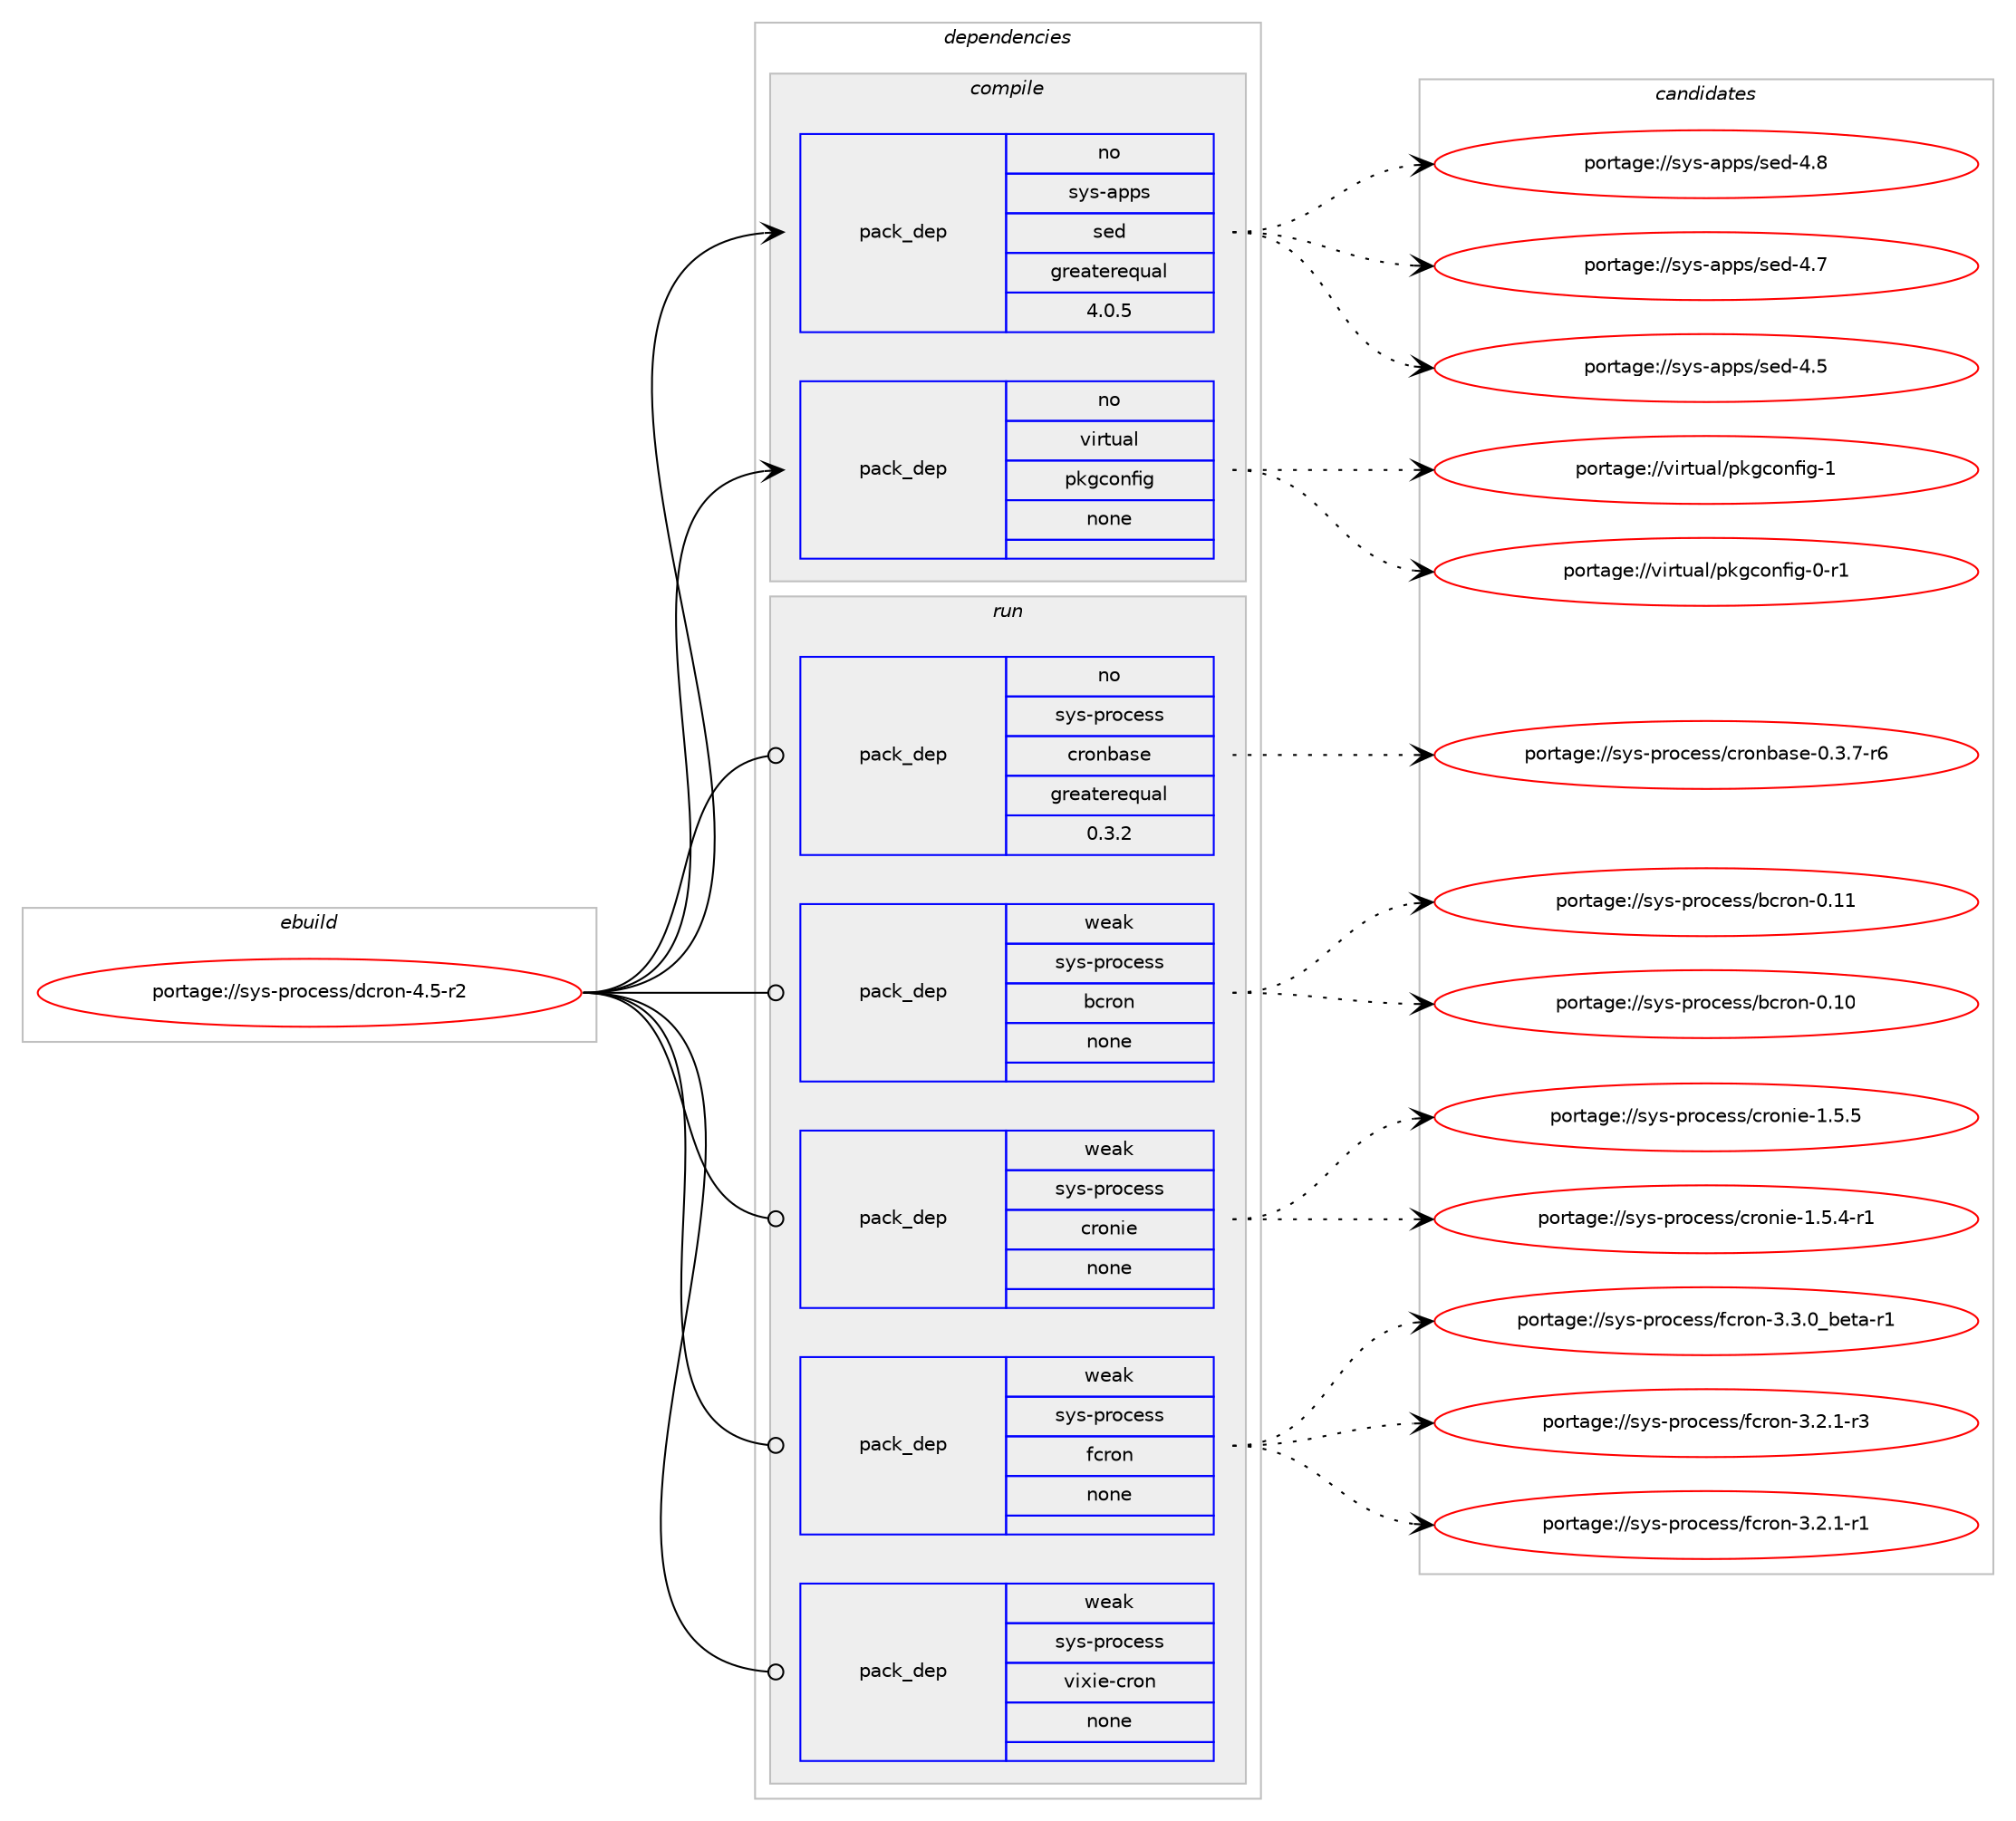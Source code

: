 digraph prolog {

# *************
# Graph options
# *************

newrank=true;
concentrate=true;
compound=true;
graph [rankdir=LR,fontname=Helvetica,fontsize=10,ranksep=1.5];#, ranksep=2.5, nodesep=0.2];
edge  [arrowhead=vee];
node  [fontname=Helvetica,fontsize=10];

# **********
# The ebuild
# **********

subgraph cluster_leftcol {
color=gray;
rank=same;
label=<<i>ebuild</i>>;
id [label="portage://sys-process/dcron-4.5-r2", color=red, width=4, href="../sys-process/dcron-4.5-r2.svg"];
}

# ****************
# The dependencies
# ****************

subgraph cluster_midcol {
color=gray;
label=<<i>dependencies</i>>;
subgraph cluster_compile {
fillcolor="#eeeeee";
style=filled;
label=<<i>compile</i>>;
subgraph pack17580 {
dependency21247 [label=<<TABLE BORDER="0" CELLBORDER="1" CELLSPACING="0" CELLPADDING="4" WIDTH="220"><TR><TD ROWSPAN="6" CELLPADDING="30">pack_dep</TD></TR><TR><TD WIDTH="110">no</TD></TR><TR><TD>sys-apps</TD></TR><TR><TD>sed</TD></TR><TR><TD>greaterequal</TD></TR><TR><TD>4.0.5</TD></TR></TABLE>>, shape=none, color=blue];
}
id:e -> dependency21247:w [weight=20,style="solid",arrowhead="vee"];
subgraph pack17581 {
dependency21248 [label=<<TABLE BORDER="0" CELLBORDER="1" CELLSPACING="0" CELLPADDING="4" WIDTH="220"><TR><TD ROWSPAN="6" CELLPADDING="30">pack_dep</TD></TR><TR><TD WIDTH="110">no</TD></TR><TR><TD>virtual</TD></TR><TR><TD>pkgconfig</TD></TR><TR><TD>none</TD></TR><TR><TD></TD></TR></TABLE>>, shape=none, color=blue];
}
id:e -> dependency21248:w [weight=20,style="solid",arrowhead="vee"];
}
subgraph cluster_compileandrun {
fillcolor="#eeeeee";
style=filled;
label=<<i>compile and run</i>>;
}
subgraph cluster_run {
fillcolor="#eeeeee";
style=filled;
label=<<i>run</i>>;
subgraph pack17582 {
dependency21249 [label=<<TABLE BORDER="0" CELLBORDER="1" CELLSPACING="0" CELLPADDING="4" WIDTH="220"><TR><TD ROWSPAN="6" CELLPADDING="30">pack_dep</TD></TR><TR><TD WIDTH="110">no</TD></TR><TR><TD>sys-process</TD></TR><TR><TD>cronbase</TD></TR><TR><TD>greaterequal</TD></TR><TR><TD>0.3.2</TD></TR></TABLE>>, shape=none, color=blue];
}
id:e -> dependency21249:w [weight=20,style="solid",arrowhead="odot"];
subgraph pack17583 {
dependency21250 [label=<<TABLE BORDER="0" CELLBORDER="1" CELLSPACING="0" CELLPADDING="4" WIDTH="220"><TR><TD ROWSPAN="6" CELLPADDING="30">pack_dep</TD></TR><TR><TD WIDTH="110">weak</TD></TR><TR><TD>sys-process</TD></TR><TR><TD>bcron</TD></TR><TR><TD>none</TD></TR><TR><TD></TD></TR></TABLE>>, shape=none, color=blue];
}
id:e -> dependency21250:w [weight=20,style="solid",arrowhead="odot"];
subgraph pack17584 {
dependency21251 [label=<<TABLE BORDER="0" CELLBORDER="1" CELLSPACING="0" CELLPADDING="4" WIDTH="220"><TR><TD ROWSPAN="6" CELLPADDING="30">pack_dep</TD></TR><TR><TD WIDTH="110">weak</TD></TR><TR><TD>sys-process</TD></TR><TR><TD>cronie</TD></TR><TR><TD>none</TD></TR><TR><TD></TD></TR></TABLE>>, shape=none, color=blue];
}
id:e -> dependency21251:w [weight=20,style="solid",arrowhead="odot"];
subgraph pack17585 {
dependency21252 [label=<<TABLE BORDER="0" CELLBORDER="1" CELLSPACING="0" CELLPADDING="4" WIDTH="220"><TR><TD ROWSPAN="6" CELLPADDING="30">pack_dep</TD></TR><TR><TD WIDTH="110">weak</TD></TR><TR><TD>sys-process</TD></TR><TR><TD>fcron</TD></TR><TR><TD>none</TD></TR><TR><TD></TD></TR></TABLE>>, shape=none, color=blue];
}
id:e -> dependency21252:w [weight=20,style="solid",arrowhead="odot"];
subgraph pack17586 {
dependency21253 [label=<<TABLE BORDER="0" CELLBORDER="1" CELLSPACING="0" CELLPADDING="4" WIDTH="220"><TR><TD ROWSPAN="6" CELLPADDING="30">pack_dep</TD></TR><TR><TD WIDTH="110">weak</TD></TR><TR><TD>sys-process</TD></TR><TR><TD>vixie-cron</TD></TR><TR><TD>none</TD></TR><TR><TD></TD></TR></TABLE>>, shape=none, color=blue];
}
id:e -> dependency21253:w [weight=20,style="solid",arrowhead="odot"];
}
}

# **************
# The candidates
# **************

subgraph cluster_choices {
rank=same;
color=gray;
label=<<i>candidates</i>>;

subgraph choice17580 {
color=black;
nodesep=1;
choice11512111545971121121154711510110045524656 [label="portage://sys-apps/sed-4.8", color=red, width=4,href="../sys-apps/sed-4.8.svg"];
choice11512111545971121121154711510110045524655 [label="portage://sys-apps/sed-4.7", color=red, width=4,href="../sys-apps/sed-4.7.svg"];
choice11512111545971121121154711510110045524653 [label="portage://sys-apps/sed-4.5", color=red, width=4,href="../sys-apps/sed-4.5.svg"];
dependency21247:e -> choice11512111545971121121154711510110045524656:w [style=dotted,weight="100"];
dependency21247:e -> choice11512111545971121121154711510110045524655:w [style=dotted,weight="100"];
dependency21247:e -> choice11512111545971121121154711510110045524653:w [style=dotted,weight="100"];
}
subgraph choice17581 {
color=black;
nodesep=1;
choice1181051141161179710847112107103991111101021051034549 [label="portage://virtual/pkgconfig-1", color=red, width=4,href="../virtual/pkgconfig-1.svg"];
choice11810511411611797108471121071039911111010210510345484511449 [label="portage://virtual/pkgconfig-0-r1", color=red, width=4,href="../virtual/pkgconfig-0-r1.svg"];
dependency21248:e -> choice1181051141161179710847112107103991111101021051034549:w [style=dotted,weight="100"];
dependency21248:e -> choice11810511411611797108471121071039911111010210510345484511449:w [style=dotted,weight="100"];
}
subgraph choice17582 {
color=black;
nodesep=1;
choice1151211154511211411199101115115479911411111098971151014548465146554511454 [label="portage://sys-process/cronbase-0.3.7-r6", color=red, width=4,href="../sys-process/cronbase-0.3.7-r6.svg"];
dependency21249:e -> choice1151211154511211411199101115115479911411111098971151014548465146554511454:w [style=dotted,weight="100"];
}
subgraph choice17583 {
color=black;
nodesep=1;
choice11512111545112114111991011151154798991141111104548464949 [label="portage://sys-process/bcron-0.11", color=red, width=4,href="../sys-process/bcron-0.11.svg"];
choice11512111545112114111991011151154798991141111104548464948 [label="portage://sys-process/bcron-0.10", color=red, width=4,href="../sys-process/bcron-0.10.svg"];
dependency21250:e -> choice11512111545112114111991011151154798991141111104548464949:w [style=dotted,weight="100"];
dependency21250:e -> choice11512111545112114111991011151154798991141111104548464948:w [style=dotted,weight="100"];
}
subgraph choice17584 {
color=black;
nodesep=1;
choice11512111545112114111991011151154799114111110105101454946534653 [label="portage://sys-process/cronie-1.5.5", color=red, width=4,href="../sys-process/cronie-1.5.5.svg"];
choice115121115451121141119910111511547991141111101051014549465346524511449 [label="portage://sys-process/cronie-1.5.4-r1", color=red, width=4,href="../sys-process/cronie-1.5.4-r1.svg"];
dependency21251:e -> choice11512111545112114111991011151154799114111110105101454946534653:w [style=dotted,weight="100"];
dependency21251:e -> choice115121115451121141119910111511547991141111101051014549465346524511449:w [style=dotted,weight="100"];
}
subgraph choice17585 {
color=black;
nodesep=1;
choice115121115451121141119910111511547102991141111104551465146489598101116974511449 [label="portage://sys-process/fcron-3.3.0_beta-r1", color=red, width=4,href="../sys-process/fcron-3.3.0_beta-r1.svg"];
choice115121115451121141119910111511547102991141111104551465046494511451 [label="portage://sys-process/fcron-3.2.1-r3", color=red, width=4,href="../sys-process/fcron-3.2.1-r3.svg"];
choice115121115451121141119910111511547102991141111104551465046494511449 [label="portage://sys-process/fcron-3.2.1-r1", color=red, width=4,href="../sys-process/fcron-3.2.1-r1.svg"];
dependency21252:e -> choice115121115451121141119910111511547102991141111104551465146489598101116974511449:w [style=dotted,weight="100"];
dependency21252:e -> choice115121115451121141119910111511547102991141111104551465046494511451:w [style=dotted,weight="100"];
dependency21252:e -> choice115121115451121141119910111511547102991141111104551465046494511449:w [style=dotted,weight="100"];
}
subgraph choice17586 {
color=black;
nodesep=1;
}
}

}
